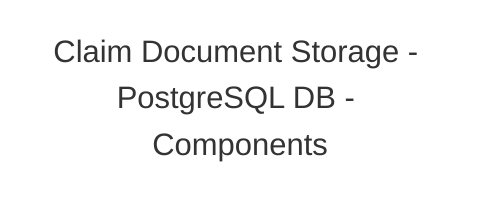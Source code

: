 graph LR
  linkStyle default fill:#ffffff

  subgraph diagram ["Claim Document Storage - PostgreSQL DB - Components"]
    style diagram fill:#ffffff,stroke:#ffffff

  end